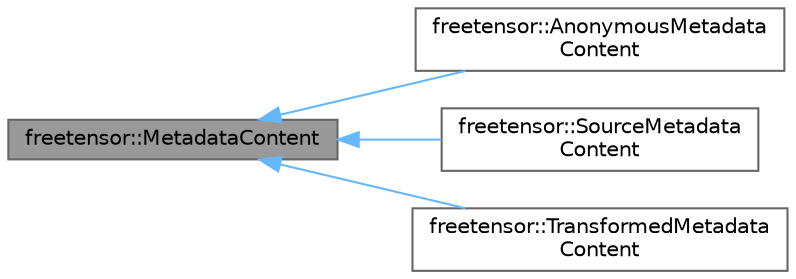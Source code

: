 digraph "freetensor::MetadataContent"
{
 // LATEX_PDF_SIZE
  bgcolor="transparent";
  edge [fontname=Helvetica,fontsize=10,labelfontname=Helvetica,labelfontsize=10];
  node [fontname=Helvetica,fontsize=10,shape=box,height=0.2,width=0.4];
  rankdir="LR";
  Node1 [label="freetensor::MetadataContent",height=0.2,width=0.4,color="gray40", fillcolor="grey60", style="filled", fontcolor="black",tooltip=" "];
  Node1 -> Node2 [dir="back",color="steelblue1",style="solid"];
  Node2 [label="freetensor::AnonymousMetadata\lContent",height=0.2,width=0.4,color="gray40", fillcolor="white", style="filled",URL="$classfreetensor_1_1AnonymousMetadataContent.html",tooltip=" "];
  Node1 -> Node3 [dir="back",color="steelblue1",style="solid"];
  Node3 [label="freetensor::SourceMetadata\lContent",height=0.2,width=0.4,color="gray40", fillcolor="white", style="filled",URL="$classfreetensor_1_1SourceMetadataContent.html",tooltip=" "];
  Node1 -> Node4 [dir="back",color="steelblue1",style="solid"];
  Node4 [label="freetensor::TransformedMetadata\lContent",height=0.2,width=0.4,color="gray40", fillcolor="white", style="filled",URL="$classfreetensor_1_1TransformedMetadataContent.html",tooltip=" "];
}
